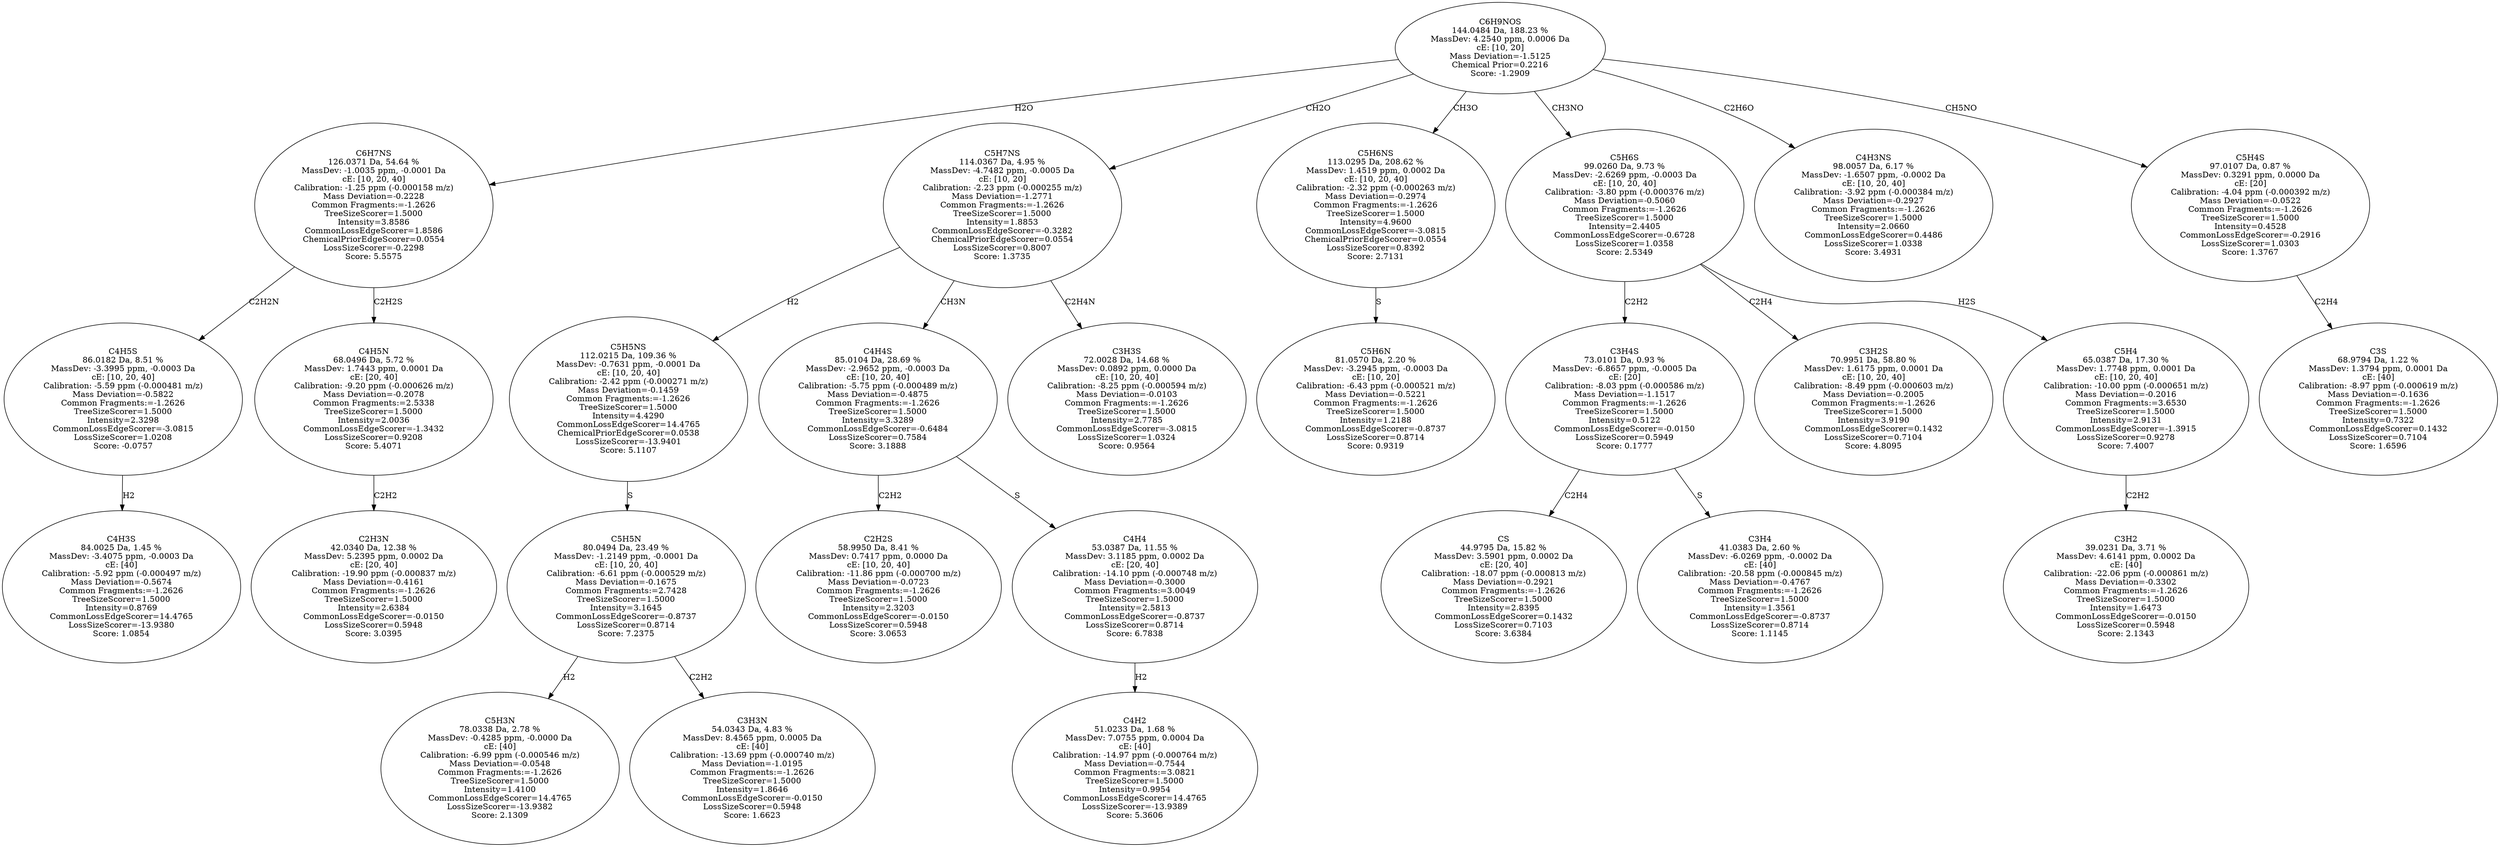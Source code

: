 strict digraph {
v1 [label="C4H3S\n84.0025 Da, 1.45 %\nMassDev: -3.4075 ppm, -0.0003 Da\ncE: [40]\nCalibration: -5.92 ppm (-0.000497 m/z)\nMass Deviation=-0.5674\nCommon Fragments:=-1.2626\nTreeSizeScorer=1.5000\nIntensity=0.8769\nCommonLossEdgeScorer=14.4765\nLossSizeScorer=-13.9380\nScore: 1.0854"];
v2 [label="C4H5S\n86.0182 Da, 8.51 %\nMassDev: -3.3995 ppm, -0.0003 Da\ncE: [10, 20, 40]\nCalibration: -5.59 ppm (-0.000481 m/z)\nMass Deviation=-0.5822\nCommon Fragments:=-1.2626\nTreeSizeScorer=1.5000\nIntensity=2.3298\nCommonLossEdgeScorer=-3.0815\nLossSizeScorer=1.0208\nScore: -0.0757"];
v3 [label="C2H3N\n42.0340 Da, 12.38 %\nMassDev: 5.2395 ppm, 0.0002 Da\ncE: [20, 40]\nCalibration: -19.90 ppm (-0.000837 m/z)\nMass Deviation=-0.4161\nCommon Fragments:=-1.2626\nTreeSizeScorer=1.5000\nIntensity=2.6384\nCommonLossEdgeScorer=-0.0150\nLossSizeScorer=0.5948\nScore: 3.0395"];
v4 [label="C4H5N\n68.0496 Da, 5.72 %\nMassDev: 1.7443 ppm, 0.0001 Da\ncE: [20, 40]\nCalibration: -9.20 ppm (-0.000626 m/z)\nMass Deviation=-0.2078\nCommon Fragments:=2.5338\nTreeSizeScorer=1.5000\nIntensity=2.0036\nCommonLossEdgeScorer=-1.3432\nLossSizeScorer=0.9208\nScore: 5.4071"];
v5 [label="C6H7NS\n126.0371 Da, 54.64 %\nMassDev: -1.0035 ppm, -0.0001 Da\ncE: [10, 20, 40]\nCalibration: -1.25 ppm (-0.000158 m/z)\nMass Deviation=-0.2228\nCommon Fragments:=-1.2626\nTreeSizeScorer=1.5000\nIntensity=3.8586\nCommonLossEdgeScorer=1.8586\nChemicalPriorEdgeScorer=0.0554\nLossSizeScorer=-0.2298\nScore: 5.5575"];
v6 [label="C5H3N\n78.0338 Da, 2.78 %\nMassDev: -0.4285 ppm, -0.0000 Da\ncE: [40]\nCalibration: -6.99 ppm (-0.000546 m/z)\nMass Deviation=-0.0548\nCommon Fragments:=-1.2626\nTreeSizeScorer=1.5000\nIntensity=1.4100\nCommonLossEdgeScorer=14.4765\nLossSizeScorer=-13.9382\nScore: 2.1309"];
v7 [label="C3H3N\n54.0343 Da, 4.83 %\nMassDev: 8.4565 ppm, 0.0005 Da\ncE: [40]\nCalibration: -13.69 ppm (-0.000740 m/z)\nMass Deviation=-1.0195\nCommon Fragments:=-1.2626\nTreeSizeScorer=1.5000\nIntensity=1.8646\nCommonLossEdgeScorer=-0.0150\nLossSizeScorer=0.5948\nScore: 1.6623"];
v8 [label="C5H5N\n80.0494 Da, 23.49 %\nMassDev: -1.2149 ppm, -0.0001 Da\ncE: [10, 20, 40]\nCalibration: -6.61 ppm (-0.000529 m/z)\nMass Deviation=-0.1675\nCommon Fragments:=2.7428\nTreeSizeScorer=1.5000\nIntensity=3.1645\nCommonLossEdgeScorer=-0.8737\nLossSizeScorer=0.8714\nScore: 7.2375"];
v9 [label="C5H5NS\n112.0215 Da, 109.36 %\nMassDev: -0.7631 ppm, -0.0001 Da\ncE: [10, 20, 40]\nCalibration: -2.42 ppm (-0.000271 m/z)\nMass Deviation=-0.1459\nCommon Fragments:=-1.2626\nTreeSizeScorer=1.5000\nIntensity=4.4290\nCommonLossEdgeScorer=14.4765\nChemicalPriorEdgeScorer=0.0538\nLossSizeScorer=-13.9401\nScore: 5.1107"];
v10 [label="C2H2S\n58.9950 Da, 8.41 %\nMassDev: 0.7417 ppm, 0.0000 Da\ncE: [10, 20, 40]\nCalibration: -11.86 ppm (-0.000700 m/z)\nMass Deviation=-0.0723\nCommon Fragments:=-1.2626\nTreeSizeScorer=1.5000\nIntensity=2.3203\nCommonLossEdgeScorer=-0.0150\nLossSizeScorer=0.5948\nScore: 3.0653"];
v11 [label="C4H2\n51.0233 Da, 1.68 %\nMassDev: 7.0755 ppm, 0.0004 Da\ncE: [40]\nCalibration: -14.97 ppm (-0.000764 m/z)\nMass Deviation=-0.7544\nCommon Fragments:=3.0821\nTreeSizeScorer=1.5000\nIntensity=0.9954\nCommonLossEdgeScorer=14.4765\nLossSizeScorer=-13.9389\nScore: 5.3606"];
v12 [label="C4H4\n53.0387 Da, 11.55 %\nMassDev: 3.1185 ppm, 0.0002 Da\ncE: [20, 40]\nCalibration: -14.10 ppm (-0.000748 m/z)\nMass Deviation=-0.3000\nCommon Fragments:=3.0049\nTreeSizeScorer=1.5000\nIntensity=2.5813\nCommonLossEdgeScorer=-0.8737\nLossSizeScorer=0.8714\nScore: 6.7838"];
v13 [label="C4H4S\n85.0104 Da, 28.69 %\nMassDev: -2.9652 ppm, -0.0003 Da\ncE: [10, 20, 40]\nCalibration: -5.75 ppm (-0.000489 m/z)\nMass Deviation=-0.4875\nCommon Fragments:=-1.2626\nTreeSizeScorer=1.5000\nIntensity=3.3289\nCommonLossEdgeScorer=-0.6484\nLossSizeScorer=0.7584\nScore: 3.1888"];
v14 [label="C3H3S\n72.0028 Da, 14.68 %\nMassDev: 0.0892 ppm, 0.0000 Da\ncE: [10, 20, 40]\nCalibration: -8.25 ppm (-0.000594 m/z)\nMass Deviation=-0.0103\nCommon Fragments:=-1.2626\nTreeSizeScorer=1.5000\nIntensity=2.7785\nCommonLossEdgeScorer=-3.0815\nLossSizeScorer=1.0324\nScore: 0.9564"];
v15 [label="C5H7NS\n114.0367 Da, 4.95 %\nMassDev: -4.7482 ppm, -0.0005 Da\ncE: [10, 20]\nCalibration: -2.23 ppm (-0.000255 m/z)\nMass Deviation=-1.2771\nCommon Fragments:=-1.2626\nTreeSizeScorer=1.5000\nIntensity=1.8853\nCommonLossEdgeScorer=-0.3282\nChemicalPriorEdgeScorer=0.0554\nLossSizeScorer=0.8007\nScore: 1.3735"];
v16 [label="C5H6N\n81.0570 Da, 2.20 %\nMassDev: -3.2945 ppm, -0.0003 Da\ncE: [10, 20]\nCalibration: -6.43 ppm (-0.000521 m/z)\nMass Deviation=-0.5221\nCommon Fragments:=-1.2626\nTreeSizeScorer=1.5000\nIntensity=1.2188\nCommonLossEdgeScorer=-0.8737\nLossSizeScorer=0.8714\nScore: 0.9319"];
v17 [label="C5H6NS\n113.0295 Da, 208.62 %\nMassDev: 1.4519 ppm, 0.0002 Da\ncE: [10, 20, 40]\nCalibration: -2.32 ppm (-0.000263 m/z)\nMass Deviation=-0.2974\nCommon Fragments:=-1.2626\nTreeSizeScorer=1.5000\nIntensity=4.9600\nCommonLossEdgeScorer=-3.0815\nChemicalPriorEdgeScorer=0.0554\nLossSizeScorer=0.8392\nScore: 2.7131"];
v18 [label="CS\n44.9795 Da, 15.82 %\nMassDev: 3.5901 ppm, 0.0002 Da\ncE: [20, 40]\nCalibration: -18.07 ppm (-0.000813 m/z)\nMass Deviation=-0.2921\nCommon Fragments:=-1.2626\nTreeSizeScorer=1.5000\nIntensity=2.8395\nCommonLossEdgeScorer=0.1432\nLossSizeScorer=0.7103\nScore: 3.6384"];
v19 [label="C3H4\n41.0383 Da, 2.60 %\nMassDev: -6.0269 ppm, -0.0002 Da\ncE: [40]\nCalibration: -20.58 ppm (-0.000845 m/z)\nMass Deviation=-0.4767\nCommon Fragments:=-1.2626\nTreeSizeScorer=1.5000\nIntensity=1.3561\nCommonLossEdgeScorer=-0.8737\nLossSizeScorer=0.8714\nScore: 1.1145"];
v20 [label="C3H4S\n73.0101 Da, 0.93 %\nMassDev: -6.8657 ppm, -0.0005 Da\ncE: [20]\nCalibration: -8.03 ppm (-0.000586 m/z)\nMass Deviation=-1.1517\nCommon Fragments:=-1.2626\nTreeSizeScorer=1.5000\nIntensity=0.5122\nCommonLossEdgeScorer=-0.0150\nLossSizeScorer=0.5949\nScore: 0.1777"];
v21 [label="C3H2S\n70.9951 Da, 58.80 %\nMassDev: 1.6175 ppm, 0.0001 Da\ncE: [10, 20, 40]\nCalibration: -8.49 ppm (-0.000603 m/z)\nMass Deviation=-0.2005\nCommon Fragments:=-1.2626\nTreeSizeScorer=1.5000\nIntensity=3.9190\nCommonLossEdgeScorer=0.1432\nLossSizeScorer=0.7104\nScore: 4.8095"];
v22 [label="C3H2\n39.0231 Da, 3.71 %\nMassDev: 4.6141 ppm, 0.0002 Da\ncE: [40]\nCalibration: -22.06 ppm (-0.000861 m/z)\nMass Deviation=-0.3302\nCommon Fragments:=-1.2626\nTreeSizeScorer=1.5000\nIntensity=1.6473\nCommonLossEdgeScorer=-0.0150\nLossSizeScorer=0.5948\nScore: 2.1343"];
v23 [label="C5H4\n65.0387 Da, 17.30 %\nMassDev: 1.7748 ppm, 0.0001 Da\ncE: [10, 20, 40]\nCalibration: -10.00 ppm (-0.000651 m/z)\nMass Deviation=-0.2016\nCommon Fragments:=3.6530\nTreeSizeScorer=1.5000\nIntensity=2.9131\nCommonLossEdgeScorer=-1.3915\nLossSizeScorer=0.9278\nScore: 7.4007"];
v24 [label="C5H6S\n99.0260 Da, 9.73 %\nMassDev: -2.6269 ppm, -0.0003 Da\ncE: [10, 20, 40]\nCalibration: -3.80 ppm (-0.000376 m/z)\nMass Deviation=-0.5060\nCommon Fragments:=-1.2626\nTreeSizeScorer=1.5000\nIntensity=2.4405\nCommonLossEdgeScorer=-0.6728\nLossSizeScorer=1.0358\nScore: 2.5349"];
v25 [label="C4H3NS\n98.0057 Da, 6.17 %\nMassDev: -1.6507 ppm, -0.0002 Da\ncE: [10, 20, 40]\nCalibration: -3.92 ppm (-0.000384 m/z)\nMass Deviation=-0.2927\nCommon Fragments:=-1.2626\nTreeSizeScorer=1.5000\nIntensity=2.0660\nCommonLossEdgeScorer=0.4486\nLossSizeScorer=1.0338\nScore: 3.4931"];
v26 [label="C3S\n68.9794 Da, 1.22 %\nMassDev: 1.3794 ppm, 0.0001 Da\ncE: [40]\nCalibration: -8.97 ppm (-0.000619 m/z)\nMass Deviation=-0.1636\nCommon Fragments:=-1.2626\nTreeSizeScorer=1.5000\nIntensity=0.7322\nCommonLossEdgeScorer=0.1432\nLossSizeScorer=0.7104\nScore: 1.6596"];
v27 [label="C5H4S\n97.0107 Da, 0.87 %\nMassDev: 0.3291 ppm, 0.0000 Da\ncE: [20]\nCalibration: -4.04 ppm (-0.000392 m/z)\nMass Deviation=-0.0522\nCommon Fragments:=-1.2626\nTreeSizeScorer=1.5000\nIntensity=0.4528\nCommonLossEdgeScorer=-0.2916\nLossSizeScorer=1.0303\nScore: 1.3767"];
v28 [label="C6H9NOS\n144.0484 Da, 188.23 %\nMassDev: 4.2540 ppm, 0.0006 Da\ncE: [10, 20]\nMass Deviation=-1.5125\nChemical Prior=0.2216\nScore: -1.2909"];
v2 -> v1 [label="H2"];
v5 -> v2 [label="C2H2N"];
v4 -> v3 [label="C2H2"];
v5 -> v4 [label="C2H2S"];
v28 -> v5 [label="H2O"];
v8 -> v6 [label="H2"];
v8 -> v7 [label="C2H2"];
v9 -> v8 [label="S"];
v15 -> v9 [label="H2"];
v13 -> v10 [label="C2H2"];
v12 -> v11 [label="H2"];
v13 -> v12 [label="S"];
v15 -> v13 [label="CH3N"];
v15 -> v14 [label="C2H4N"];
v28 -> v15 [label="CH2O"];
v17 -> v16 [label="S"];
v28 -> v17 [label="CH3O"];
v20 -> v18 [label="C2H4"];
v20 -> v19 [label="S"];
v24 -> v20 [label="C2H2"];
v24 -> v21 [label="C2H4"];
v23 -> v22 [label="C2H2"];
v24 -> v23 [label="H2S"];
v28 -> v24 [label="CH3NO"];
v28 -> v25 [label="C2H6O"];
v27 -> v26 [label="C2H4"];
v28 -> v27 [label="CH5NO"];
}